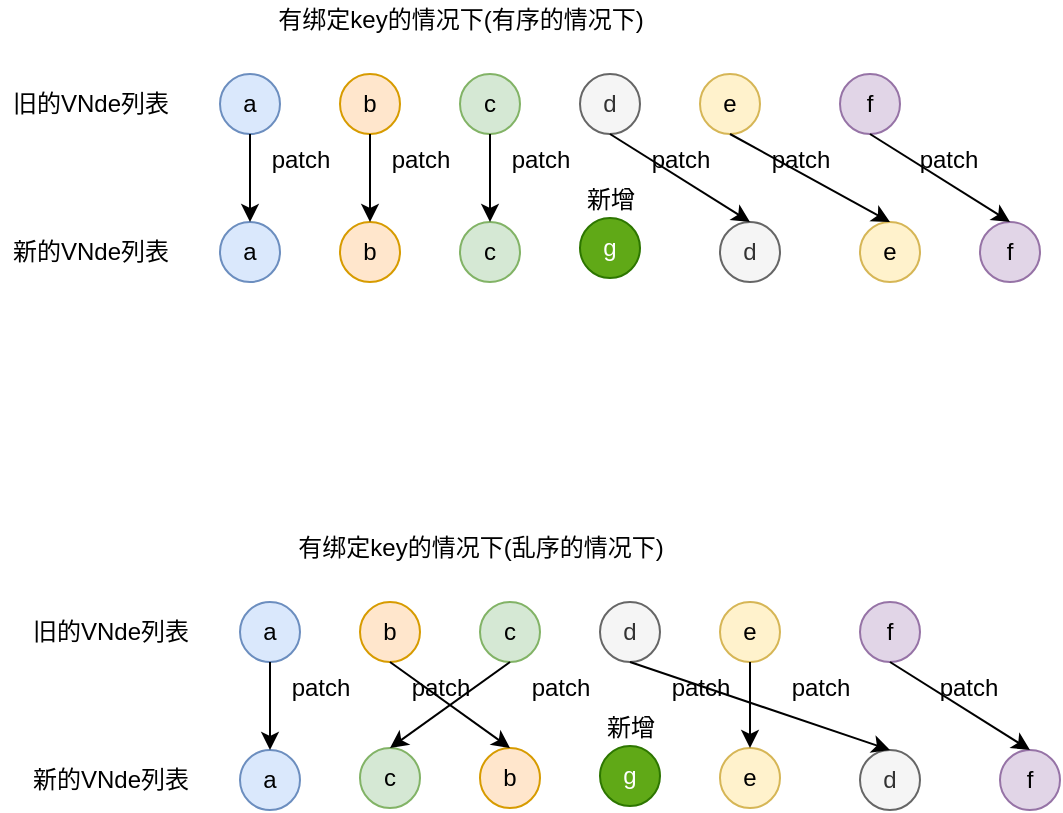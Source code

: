 <mxfile>
    <diagram id="CyquZFJnwzG7MkD281HR" name="第 1 页">
        <mxGraphModel dx="1424" dy="419" grid="1" gridSize="10" guides="1" tooltips="1" connect="1" arrows="1" fold="1" page="1" pageScale="1" pageWidth="827" pageHeight="1169" math="0" shadow="0">
            <root>
                <mxCell id="0"/>
                <mxCell id="1" parent="0"/>
                <mxCell id="2" value="b" style="ellipse;whiteSpace=wrap;html=1;aspect=fixed;fillColor=#ffe6cc;strokeColor=#d79b00;" vertex="1" parent="1">
                    <mxGeometry x="110" y="187" width="30" height="30" as="geometry"/>
                </mxCell>
                <mxCell id="3" value="a" style="ellipse;whiteSpace=wrap;html=1;aspect=fixed;fillColor=#dae8fc;strokeColor=#6c8ebf;" vertex="1" parent="1">
                    <mxGeometry x="50" y="187" width="30" height="30" as="geometry"/>
                </mxCell>
                <mxCell id="4" value="c" style="ellipse;whiteSpace=wrap;html=1;aspect=fixed;fillColor=#d5e8d4;strokeColor=#82b366;" vertex="1" parent="1">
                    <mxGeometry x="170" y="187" width="30" height="30" as="geometry"/>
                </mxCell>
                <mxCell id="5" value="d" style="ellipse;whiteSpace=wrap;html=1;aspect=fixed;fillColor=#f5f5f5;fontColor=#333333;strokeColor=#666666;" vertex="1" parent="1">
                    <mxGeometry x="230" y="187" width="30" height="30" as="geometry"/>
                </mxCell>
                <mxCell id="6" value="e" style="ellipse;whiteSpace=wrap;html=1;aspect=fixed;fillColor=#fff2cc;strokeColor=#d6b656;" vertex="1" parent="1">
                    <mxGeometry x="290" y="187" width="30" height="30" as="geometry"/>
                </mxCell>
                <mxCell id="7" value="f" style="ellipse;whiteSpace=wrap;html=1;aspect=fixed;fillColor=#e1d5e7;strokeColor=#9673a6;" vertex="1" parent="1">
                    <mxGeometry x="360" y="187" width="30" height="30" as="geometry"/>
                </mxCell>
                <mxCell id="10" value="旧的VNde列表" style="text;html=1;resizable=0;autosize=1;align=center;verticalAlign=middle;points=[];fillColor=none;strokeColor=none;rounded=0;" vertex="1" parent="1">
                    <mxGeometry x="-60" y="192" width="90" height="20" as="geometry"/>
                </mxCell>
                <mxCell id="13" value="b" style="ellipse;whiteSpace=wrap;html=1;aspect=fixed;fillColor=#ffe6cc;strokeColor=#d79b00;" vertex="1" parent="1">
                    <mxGeometry x="110" y="261" width="30" height="30" as="geometry"/>
                </mxCell>
                <mxCell id="14" value="a" style="ellipse;whiteSpace=wrap;html=1;aspect=fixed;fillColor=#dae8fc;strokeColor=#6c8ebf;" vertex="1" parent="1">
                    <mxGeometry x="50" y="261" width="30" height="30" as="geometry"/>
                </mxCell>
                <mxCell id="15" value="c" style="ellipse;whiteSpace=wrap;html=1;aspect=fixed;fillColor=#d5e8d4;strokeColor=#82b366;" vertex="1" parent="1">
                    <mxGeometry x="170" y="261" width="30" height="30" as="geometry"/>
                </mxCell>
                <mxCell id="16" value="d" style="ellipse;whiteSpace=wrap;html=1;aspect=fixed;fillColor=#f5f5f5;fontColor=#333333;strokeColor=#666666;" vertex="1" parent="1">
                    <mxGeometry x="300" y="261" width="30" height="30" as="geometry"/>
                </mxCell>
                <mxCell id="17" value="e" style="ellipse;whiteSpace=wrap;html=1;aspect=fixed;fillColor=#fff2cc;strokeColor=#d6b656;" vertex="1" parent="1">
                    <mxGeometry x="370" y="261" width="30" height="30" as="geometry"/>
                </mxCell>
                <mxCell id="18" value="f" style="ellipse;whiteSpace=wrap;html=1;aspect=fixed;fillColor=#e1d5e7;strokeColor=#9673a6;" vertex="1" parent="1">
                    <mxGeometry x="430" y="261" width="30" height="30" as="geometry"/>
                </mxCell>
                <mxCell id="23" value="g" style="ellipse;whiteSpace=wrap;html=1;aspect=fixed;fillColor=#60a917;strokeColor=#2D7600;fontColor=#ffffff;" vertex="1" parent="1">
                    <mxGeometry x="230" y="259" width="30" height="30" as="geometry"/>
                </mxCell>
                <mxCell id="26" value="" style="endArrow=classic;html=1;exitX=0.5;exitY=1;exitDx=0;exitDy=0;entryX=0.5;entryY=0;entryDx=0;entryDy=0;" edge="1" parent="1" source="3" target="14">
                    <mxGeometry width="50" height="50" relative="1" as="geometry">
                        <mxPoint x="130" y="230" as="sourcePoint"/>
                        <mxPoint x="180" y="180" as="targetPoint"/>
                    </mxGeometry>
                </mxCell>
                <mxCell id="27" value="" style="endArrow=classic;html=1;exitX=0.5;exitY=1;exitDx=0;exitDy=0;entryX=0.5;entryY=0;entryDx=0;entryDy=0;" edge="1" parent="1" source="2" target="13">
                    <mxGeometry width="50" height="50" relative="1" as="geometry">
                        <mxPoint x="130" y="230" as="sourcePoint"/>
                        <mxPoint x="180" y="180" as="targetPoint"/>
                    </mxGeometry>
                </mxCell>
                <mxCell id="28" value="" style="endArrow=classic;html=1;exitX=0.5;exitY=1;exitDx=0;exitDy=0;entryX=0.5;entryY=0;entryDx=0;entryDy=0;" edge="1" parent="1" source="4" target="15">
                    <mxGeometry width="50" height="50" relative="1" as="geometry">
                        <mxPoint x="130" y="230" as="sourcePoint"/>
                        <mxPoint x="180" y="180" as="targetPoint"/>
                    </mxGeometry>
                </mxCell>
                <mxCell id="30" value="" style="endArrow=classic;html=1;exitX=0.5;exitY=1;exitDx=0;exitDy=0;entryX=0.5;entryY=0;entryDx=0;entryDy=0;" edge="1" parent="1" source="5" target="16">
                    <mxGeometry width="50" height="50" relative="1" as="geometry">
                        <mxPoint x="130" y="230" as="sourcePoint"/>
                        <mxPoint x="180" y="180" as="targetPoint"/>
                    </mxGeometry>
                </mxCell>
                <mxCell id="31" value="" style="endArrow=classic;html=1;exitX=0.5;exitY=1;exitDx=0;exitDy=0;entryX=0.5;entryY=0;entryDx=0;entryDy=0;" edge="1" parent="1" source="6" target="17">
                    <mxGeometry width="50" height="50" relative="1" as="geometry">
                        <mxPoint x="130" y="230" as="sourcePoint"/>
                        <mxPoint x="180" y="180" as="targetPoint"/>
                    </mxGeometry>
                </mxCell>
                <mxCell id="32" value="" style="endArrow=classic;html=1;exitX=0.5;exitY=1;exitDx=0;exitDy=0;entryX=0.5;entryY=0;entryDx=0;entryDy=0;" edge="1" parent="1" source="7" target="18">
                    <mxGeometry width="50" height="50" relative="1" as="geometry">
                        <mxPoint x="130" y="230" as="sourcePoint"/>
                        <mxPoint x="180" y="180" as="targetPoint"/>
                    </mxGeometry>
                </mxCell>
                <mxCell id="34" value="patch" style="text;html=1;resizable=0;autosize=1;align=center;verticalAlign=middle;points=[];fillColor=none;strokeColor=none;rounded=0;" vertex="1" parent="1">
                    <mxGeometry x="70" y="220" width="40" height="20" as="geometry"/>
                </mxCell>
                <mxCell id="35" value="patch" style="text;html=1;resizable=0;autosize=1;align=center;verticalAlign=middle;points=[];fillColor=none;strokeColor=none;rounded=0;" vertex="1" parent="1">
                    <mxGeometry x="130" y="220" width="40" height="20" as="geometry"/>
                </mxCell>
                <mxCell id="36" value="patch" style="text;html=1;resizable=0;autosize=1;align=center;verticalAlign=middle;points=[];fillColor=none;strokeColor=none;rounded=0;" vertex="1" parent="1">
                    <mxGeometry x="190" y="220" width="40" height="20" as="geometry"/>
                </mxCell>
                <mxCell id="37" value="patch" style="text;html=1;resizable=0;autosize=1;align=center;verticalAlign=middle;points=[];fillColor=none;strokeColor=none;rounded=0;" vertex="1" parent="1">
                    <mxGeometry x="260" y="220" width="40" height="20" as="geometry"/>
                </mxCell>
                <mxCell id="38" value="patch" style="text;html=1;resizable=0;autosize=1;align=center;verticalAlign=middle;points=[];fillColor=none;strokeColor=none;rounded=0;" vertex="1" parent="1">
                    <mxGeometry x="320" y="220" width="40" height="20" as="geometry"/>
                </mxCell>
                <mxCell id="39" value="patch" style="text;html=1;resizable=0;autosize=1;align=center;verticalAlign=middle;points=[];fillColor=none;strokeColor=none;rounded=0;" vertex="1" parent="1">
                    <mxGeometry x="394" y="220" width="40" height="20" as="geometry"/>
                </mxCell>
                <mxCell id="40" value="新增" style="text;html=1;resizable=0;autosize=1;align=center;verticalAlign=middle;points=[];fillColor=none;strokeColor=none;rounded=0;" vertex="1" parent="1">
                    <mxGeometry x="225" y="240" width="40" height="20" as="geometry"/>
                </mxCell>
                <mxCell id="41" value="新的VNde列表" style="text;html=1;resizable=0;autosize=1;align=center;verticalAlign=middle;points=[];fillColor=none;strokeColor=none;rounded=0;" vertex="1" parent="1">
                    <mxGeometry x="-60" y="266" width="90" height="20" as="geometry"/>
                </mxCell>
                <mxCell id="42" value="有绑定key的情况下(有序的情况下)" style="text;html=1;resizable=0;autosize=1;align=center;verticalAlign=middle;points=[];fillColor=none;strokeColor=none;rounded=0;" vertex="1" parent="1">
                    <mxGeometry x="70" y="150" width="200" height="20" as="geometry"/>
                </mxCell>
                <mxCell id="43" value="b" style="ellipse;whiteSpace=wrap;html=1;aspect=fixed;fillColor=#ffe6cc;strokeColor=#d79b00;" vertex="1" parent="1">
                    <mxGeometry x="120" y="451" width="30" height="30" as="geometry"/>
                </mxCell>
                <mxCell id="44" value="a" style="ellipse;whiteSpace=wrap;html=1;aspect=fixed;fillColor=#dae8fc;strokeColor=#6c8ebf;" vertex="1" parent="1">
                    <mxGeometry x="60" y="451" width="30" height="30" as="geometry"/>
                </mxCell>
                <mxCell id="45" value="c" style="ellipse;whiteSpace=wrap;html=1;aspect=fixed;fillColor=#d5e8d4;strokeColor=#82b366;" vertex="1" parent="1">
                    <mxGeometry x="180" y="451" width="30" height="30" as="geometry"/>
                </mxCell>
                <mxCell id="46" value="d" style="ellipse;whiteSpace=wrap;html=1;aspect=fixed;fillColor=#f5f5f5;fontColor=#333333;strokeColor=#666666;" vertex="1" parent="1">
                    <mxGeometry x="240" y="451" width="30" height="30" as="geometry"/>
                </mxCell>
                <mxCell id="47" value="e" style="ellipse;whiteSpace=wrap;html=1;aspect=fixed;fillColor=#fff2cc;strokeColor=#d6b656;" vertex="1" parent="1">
                    <mxGeometry x="300" y="451" width="30" height="30" as="geometry"/>
                </mxCell>
                <mxCell id="48" value="f" style="ellipse;whiteSpace=wrap;html=1;aspect=fixed;fillColor=#e1d5e7;strokeColor=#9673a6;" vertex="1" parent="1">
                    <mxGeometry x="370" y="451" width="30" height="30" as="geometry"/>
                </mxCell>
                <mxCell id="49" value="旧的VNde列表" style="text;html=1;resizable=0;autosize=1;align=center;verticalAlign=middle;points=[];fillColor=none;strokeColor=none;rounded=0;" vertex="1" parent="1">
                    <mxGeometry x="-50" y="456" width="90" height="20" as="geometry"/>
                </mxCell>
                <mxCell id="50" value="b" style="ellipse;whiteSpace=wrap;html=1;aspect=fixed;fillColor=#ffe6cc;strokeColor=#d79b00;" vertex="1" parent="1">
                    <mxGeometry x="180" y="524" width="30" height="30" as="geometry"/>
                </mxCell>
                <mxCell id="51" value="a" style="ellipse;whiteSpace=wrap;html=1;aspect=fixed;fillColor=#dae8fc;strokeColor=#6c8ebf;" vertex="1" parent="1">
                    <mxGeometry x="60" y="525" width="30" height="30" as="geometry"/>
                </mxCell>
                <mxCell id="52" value="c" style="ellipse;whiteSpace=wrap;html=1;aspect=fixed;fillColor=#d5e8d4;strokeColor=#82b366;" vertex="1" parent="1">
                    <mxGeometry x="120" y="524" width="30" height="30" as="geometry"/>
                </mxCell>
                <mxCell id="53" value="d" style="ellipse;whiteSpace=wrap;html=1;aspect=fixed;fillColor=#f5f5f5;fontColor=#333333;strokeColor=#666666;" vertex="1" parent="1">
                    <mxGeometry x="370" y="525" width="30" height="30" as="geometry"/>
                </mxCell>
                <mxCell id="54" value="e" style="ellipse;whiteSpace=wrap;html=1;aspect=fixed;fillColor=#fff2cc;strokeColor=#d6b656;" vertex="1" parent="1">
                    <mxGeometry x="300" y="524" width="30" height="30" as="geometry"/>
                </mxCell>
                <mxCell id="55" value="f" style="ellipse;whiteSpace=wrap;html=1;aspect=fixed;fillColor=#e1d5e7;strokeColor=#9673a6;" vertex="1" parent="1">
                    <mxGeometry x="440" y="525" width="30" height="30" as="geometry"/>
                </mxCell>
                <mxCell id="56" value="g" style="ellipse;whiteSpace=wrap;html=1;aspect=fixed;fillColor=#60a917;strokeColor=#2D7600;fontColor=#ffffff;" vertex="1" parent="1">
                    <mxGeometry x="240" y="523" width="30" height="30" as="geometry"/>
                </mxCell>
                <mxCell id="57" value="" style="endArrow=classic;html=1;exitX=0.5;exitY=1;exitDx=0;exitDy=0;entryX=0.5;entryY=0;entryDx=0;entryDy=0;" edge="1" parent="1" source="44" target="51">
                    <mxGeometry width="50" height="50" relative="1" as="geometry">
                        <mxPoint x="140" y="494" as="sourcePoint"/>
                        <mxPoint x="190" y="444" as="targetPoint"/>
                    </mxGeometry>
                </mxCell>
                <mxCell id="58" value="" style="endArrow=classic;html=1;exitX=0.5;exitY=1;exitDx=0;exitDy=0;entryX=0.5;entryY=0;entryDx=0;entryDy=0;" edge="1" parent="1" source="43" target="50">
                    <mxGeometry width="50" height="50" relative="1" as="geometry">
                        <mxPoint x="140" y="494" as="sourcePoint"/>
                        <mxPoint x="190" y="444" as="targetPoint"/>
                    </mxGeometry>
                </mxCell>
                <mxCell id="59" value="" style="endArrow=classic;html=1;exitX=0.5;exitY=1;exitDx=0;exitDy=0;entryX=0.5;entryY=0;entryDx=0;entryDy=0;" edge="1" parent="1" source="45" target="52">
                    <mxGeometry width="50" height="50" relative="1" as="geometry">
                        <mxPoint x="140" y="494" as="sourcePoint"/>
                        <mxPoint x="190" y="444" as="targetPoint"/>
                    </mxGeometry>
                </mxCell>
                <mxCell id="60" value="" style="endArrow=classic;html=1;exitX=0.5;exitY=1;exitDx=0;exitDy=0;entryX=0.5;entryY=0;entryDx=0;entryDy=0;" edge="1" parent="1" source="46" target="53">
                    <mxGeometry width="50" height="50" relative="1" as="geometry">
                        <mxPoint x="140" y="494" as="sourcePoint"/>
                        <mxPoint x="190" y="444" as="targetPoint"/>
                    </mxGeometry>
                </mxCell>
                <mxCell id="61" value="" style="endArrow=classic;html=1;exitX=0.5;exitY=1;exitDx=0;exitDy=0;entryX=0.5;entryY=0;entryDx=0;entryDy=0;" edge="1" parent="1" source="47" target="54">
                    <mxGeometry width="50" height="50" relative="1" as="geometry">
                        <mxPoint x="140" y="494" as="sourcePoint"/>
                        <mxPoint x="190" y="444" as="targetPoint"/>
                    </mxGeometry>
                </mxCell>
                <mxCell id="62" value="" style="endArrow=classic;html=1;exitX=0.5;exitY=1;exitDx=0;exitDy=0;entryX=0.5;entryY=0;entryDx=0;entryDy=0;" edge="1" parent="1" source="48" target="55">
                    <mxGeometry width="50" height="50" relative="1" as="geometry">
                        <mxPoint x="140" y="494" as="sourcePoint"/>
                        <mxPoint x="190" y="444" as="targetPoint"/>
                    </mxGeometry>
                </mxCell>
                <mxCell id="63" value="patch" style="text;html=1;resizable=0;autosize=1;align=center;verticalAlign=middle;points=[];fillColor=none;strokeColor=none;rounded=0;" vertex="1" parent="1">
                    <mxGeometry x="80" y="484" width="40" height="20" as="geometry"/>
                </mxCell>
                <mxCell id="64" value="patch" style="text;html=1;resizable=0;autosize=1;align=center;verticalAlign=middle;points=[];fillColor=none;strokeColor=none;rounded=0;" vertex="1" parent="1">
                    <mxGeometry x="140" y="484" width="40" height="20" as="geometry"/>
                </mxCell>
                <mxCell id="65" value="patch" style="text;html=1;resizable=0;autosize=1;align=center;verticalAlign=middle;points=[];fillColor=none;strokeColor=none;rounded=0;" vertex="1" parent="1">
                    <mxGeometry x="200" y="484" width="40" height="20" as="geometry"/>
                </mxCell>
                <mxCell id="66" value="patch" style="text;html=1;resizable=0;autosize=1;align=center;verticalAlign=middle;points=[];fillColor=none;strokeColor=none;rounded=0;" vertex="1" parent="1">
                    <mxGeometry x="270" y="484" width="40" height="20" as="geometry"/>
                </mxCell>
                <mxCell id="67" value="patch" style="text;html=1;resizable=0;autosize=1;align=center;verticalAlign=middle;points=[];fillColor=none;strokeColor=none;rounded=0;" vertex="1" parent="1">
                    <mxGeometry x="330" y="484" width="40" height="20" as="geometry"/>
                </mxCell>
                <mxCell id="68" value="patch" style="text;html=1;resizable=0;autosize=1;align=center;verticalAlign=middle;points=[];fillColor=none;strokeColor=none;rounded=0;" vertex="1" parent="1">
                    <mxGeometry x="404" y="484" width="40" height="20" as="geometry"/>
                </mxCell>
                <mxCell id="69" value="新增" style="text;html=1;resizable=0;autosize=1;align=center;verticalAlign=middle;points=[];fillColor=none;strokeColor=none;rounded=0;" vertex="1" parent="1">
                    <mxGeometry x="235" y="504" width="40" height="20" as="geometry"/>
                </mxCell>
                <mxCell id="70" value="新的VNde列表" style="text;html=1;resizable=0;autosize=1;align=center;verticalAlign=middle;points=[];fillColor=none;strokeColor=none;rounded=0;" vertex="1" parent="1">
                    <mxGeometry x="-50" y="530" width="90" height="20" as="geometry"/>
                </mxCell>
                <mxCell id="71" value="有绑定key的情况下(乱序的情况下)" style="text;html=1;resizable=0;autosize=1;align=center;verticalAlign=middle;points=[];fillColor=none;strokeColor=none;rounded=0;" vertex="1" parent="1">
                    <mxGeometry x="80" y="414" width="200" height="20" as="geometry"/>
                </mxCell>
            </root>
        </mxGraphModel>
    </diagram>
</mxfile>